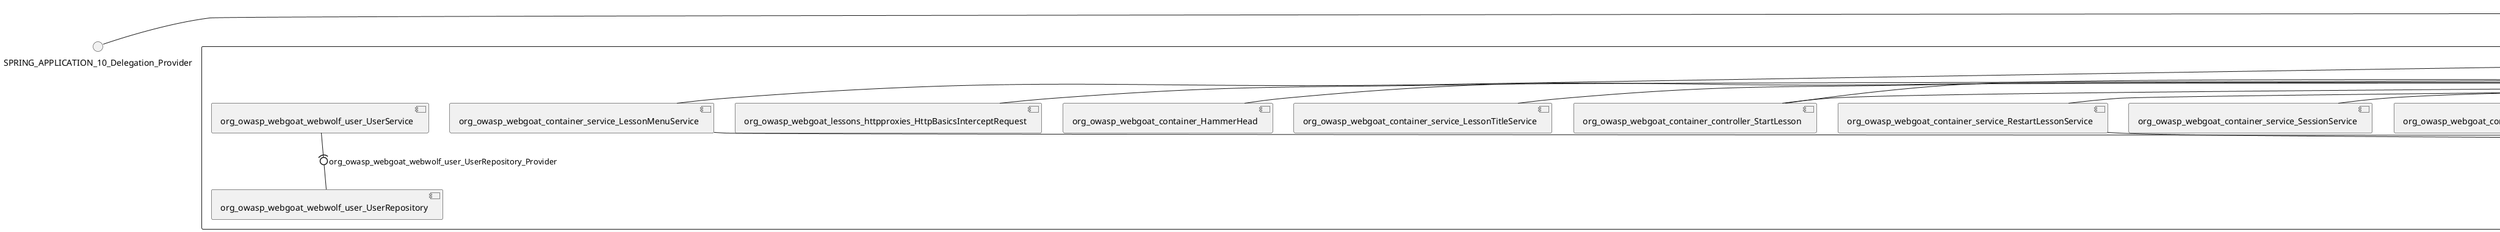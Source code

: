 @startuml
skinparam fixCircleLabelOverlapping true
skinparam componentStyle uml2
() SPRING_APPLICATION_10_Delegation_Provider
() SPRING_APPLICATION_11_Delegation_Provider
() SPRING_APPLICATION_12_Delegation_Provider
() SPRING_APPLICATION_13_Delegation_Provider
() SPRING_APPLICATION_14_Delegation_Provider
() SPRING_APPLICATION_15_Delegation_Provider
() SPRING_APPLICATION_16_Delegation_Provider
() SPRING_APPLICATION_2_Delegation_Provider
() SPRING_APPLICATION_3_Delegation_Provider
() SPRING_APPLICATION_4_Delegation_Provider
() SPRING_APPLICATION_5_Delegation_Provider
() SPRING_APPLICATION_6_Delegation_Provider
() SPRING_APPLICATION_7_Delegation_Provider
() SPRING_APPLICATION_8_Delegation_Provider
() SPRING_APPLICATION_9_Delegation_Provider
() SPRING_APPLICATION_BypassRestrictions_FieldRestrictions_POST_Delegation_Provider
() SPRING_APPLICATION_BypassRestrictions_frontendValidation_POST_Delegation_Provider
() SPRING_APPLICATION_ChromeDevTools_dummy_POST_Delegation_Provider
() SPRING_APPLICATION_ChromeDevTools_network_POST_Delegation_Provider
() SPRING_APPLICATION_CrossSiteScriptingStored_stored_xss_POST_Delegation_Provider
() SPRING_APPLICATION_CrossSiteScriptingStored_stored_xss_follow_up_POST_Delegation_Provider
() SPRING_APPLICATION_CrossSiteScripting_attack1_POST_Delegation_Provider
() SPRING_APPLICATION_CrossSiteScripting_attack3_POST_Delegation_Provider
() SPRING_APPLICATION_CrossSiteScripting_attack4_POST_Delegation_Provider
() SPRING_APPLICATION_CrossSiteScripting_attack5a_GET_Delegation_Provider
() SPRING_APPLICATION_CrossSiteScripting_attack6a_POST_Delegation_Provider
() SPRING_APPLICATION_CrossSiteScripting_dom_follow_up_POST_Delegation_Provider
() SPRING_APPLICATION_CrossSiteScripting_phone_home_xss_POST_Delegation_Provider
() SPRING_APPLICATION_CrossSiteScripting_quiz_GET_POST_Delegation_Provider
() SPRING_APPLICATION_Delegation_Provider
() SPRING_APPLICATION_GET_10_Delegation_Provider
() SPRING_APPLICATION_GET_11_Delegation_Provider
() SPRING_APPLICATION_GET_2_Delegation_Provider
() SPRING_APPLICATION_GET_3_Delegation_Provider
() SPRING_APPLICATION_GET_4_Delegation_Provider
() SPRING_APPLICATION_GET_5_Delegation_Provider
() SPRING_APPLICATION_GET_6_Delegation_Provider
() SPRING_APPLICATION_GET_7_Delegation_Provider
() SPRING_APPLICATION_GET_8_Delegation_Provider
() SPRING_APPLICATION_GET_9_Delegation_Provider
() SPRING_APPLICATION_GET_Delegation_Provider
() SPRING_APPLICATION_HtmlTampering_task_POST_Delegation_Provider
() SPRING_APPLICATION_HttpBasics_attack1_POST_Delegation_Provider
() SPRING_APPLICATION_HttpBasics_attack2_POST_Delegation_Provider
() SPRING_APPLICATION_IDOR_diff_attributes_POST_Delegation_Provider
() SPRING_APPLICATION_IDOR_login_POST_Delegation_Provider
() SPRING_APPLICATION_IDOR_profile_alt_path_POST_Delegation_Provider
() SPRING_APPLICATION_InsecureDeserialization_task_POST_Delegation_Provider
() SPRING_APPLICATION_InsecureLogin_Delegation_Provider
() SPRING_APPLICATION_JWT_decode_POST_Delegation_Provider
() SPRING_APPLICATION_JWT_jku_Delegation_Provider
() SPRING_APPLICATION_JWT_kid_Delegation_Provider
() SPRING_APPLICATION_JWT_quiz_GET_POST_Delegation_Provider
() SPRING_APPLICATION_JWT_refresh_Delegation_Provider
() SPRING_APPLICATION_JWT_secret_POST_Delegation_Provider
() SPRING_APPLICATION_JWT_votings_Delegation_Provider
() SPRING_APPLICATION_LogSpoofing_log_bleeding_POST_Delegation_Provider
() SPRING_APPLICATION_LogSpoofing_log_spoofing_POST_Delegation_Provider
() SPRING_APPLICATION_POST_10_Delegation_Provider
() SPRING_APPLICATION_POST_11_Delegation_Provider
() SPRING_APPLICATION_POST_12_Delegation_Provider
() SPRING_APPLICATION_POST_13_Delegation_Provider
() SPRING_APPLICATION_POST_14_Delegation_Provider
() SPRING_APPLICATION_POST_15_Delegation_Provider
() SPRING_APPLICATION_POST_16_Delegation_Provider
() SPRING_APPLICATION_POST_17_Delegation_Provider
() SPRING_APPLICATION_POST_18_Delegation_Provider
() SPRING_APPLICATION_POST_2_Delegation_Provider
() SPRING_APPLICATION_POST_3_Delegation_Provider
() SPRING_APPLICATION_POST_4_Delegation_Provider
() SPRING_APPLICATION_POST_5_Delegation_Provider
() SPRING_APPLICATION_POST_6_Delegation_Provider
() SPRING_APPLICATION_POST_7_Delegation_Provider
() SPRING_APPLICATION_POST_8_Delegation_Provider
() SPRING_APPLICATION_POST_9_Delegation_Provider
() SPRING_APPLICATION_POST_Delegation_Provider
() SPRING_APPLICATION_PUT_Delegation_Provider
() SPRING_APPLICATION_PasswordReset_ForgotPassword_create_password_reset_link_POST_Delegation_Provider
() SPRING_APPLICATION_PasswordReset_SecurityQuestions_POST_Delegation_Provider
() SPRING_APPLICATION_PasswordReset_reset_Delegation_Provider
() SPRING_APPLICATION_PasswordReset_simple_mail_reset_POST_Delegation_Provider
() SPRING_APPLICATION_PathTraversal_profile_picture_GET_Delegation_Provider
() SPRING_APPLICATION_PathTraversal_profile_picture_fix_GET_Delegation_Provider
() SPRING_APPLICATION_PathTraversal_profile_upload_POST_Delegation_Provider
() SPRING_APPLICATION_PathTraversal_profile_upload_fix_POST_Delegation_Provider
() SPRING_APPLICATION_PathTraversal_profile_upload_remove_user_input_POST_Delegation_Provider
() SPRING_APPLICATION_PathTraversal_random_POST_Delegation_Provider
() SPRING_APPLICATION_PathTraversal_random_picture_GET_Delegation_Provider
() SPRING_APPLICATION_PathTraversal_zip_slip_Delegation_Provider
() SPRING_APPLICATION_SSRF_task1_POST_Delegation_Provider
() SPRING_APPLICATION_SSRF_task2_POST_Delegation_Provider
() SPRING_APPLICATION_SecurePasswords_assignment_POST_Delegation_Provider
() SPRING_APPLICATION_SqlInjectionAdvanced_attack6a_POST_Delegation_Provider
() SPRING_APPLICATION_SqlInjectionAdvanced_attack6b_POST_Delegation_Provider
() SPRING_APPLICATION_SqlInjectionAdvanced_challenge_Login_POST_Delegation_Provider
() SPRING_APPLICATION_SqlInjectionAdvanced_challenge_PUT_Delegation_Provider
() SPRING_APPLICATION_SqlInjectionAdvanced_quiz_GET_POST_Delegation_Provider
() SPRING_APPLICATION_SqlInjectionMitigations_attack10a_POST_Delegation_Provider
() SPRING_APPLICATION_SqlInjectionMitigations_attack10b_POST_Delegation_Provider
() SPRING_APPLICATION_SqlInjectionMitigations_attack12a_POST_Delegation_Provider
() SPRING_APPLICATION_SqlInjectionMitigations_servers_GET_Delegation_Provider
() SPRING_APPLICATION_SqlInjection_assignment5a_POST_Delegation_Provider
() SPRING_APPLICATION_SqlInjection_assignment5b_POST_Delegation_Provider
() SPRING_APPLICATION_SqlInjection_attack10_POST_Delegation_Provider
() SPRING_APPLICATION_SqlInjection_attack2_POST_Delegation_Provider
() SPRING_APPLICATION_SqlInjection_attack3_POST_Delegation_Provider
() SPRING_APPLICATION_SqlInjection_attack4_POST_Delegation_Provider
() SPRING_APPLICATION_SqlInjection_attack5_POST_Delegation_Provider
() SPRING_APPLICATION_SqlInjection_attack8_POST_Delegation_Provider
() SPRING_APPLICATION_SqlInjection_attack9_POST_Delegation_Provider
() SPRING_APPLICATION_SqlOnlyInputValidationOnKeywords_attack_POST_Delegation_Provider
() SPRING_APPLICATION_SqlOnlyInputValidation_attack_POST_Delegation_Provider
() SPRING_APPLICATION_VulnerableComponents_attack1_POST_Delegation_Provider
() SPRING_APPLICATION_WebWolf_GET_Delegation_Provider
() SPRING_APPLICATION_WebWolf_landing_Delegation_Provider
() SPRING_APPLICATION_WebWolf_mail_Delegation_Provider
() SPRING_APPLICATION_challenge_1_POST_Delegation_Provider
() SPRING_APPLICATION_challenge_5_POST_Delegation_Provider
() SPRING_APPLICATION_challenge_7_Delegation_Provider
() SPRING_APPLICATION_challenge_8_Delegation_Provider
() SPRING_APPLICATION_challenge_logo_Delegation_Provider
() SPRING_APPLICATION_cia_quiz_GET_POST_Delegation_Provider
() SPRING_APPLICATION_clientSideFiltering_attack1_POST_Delegation_Provider
() SPRING_APPLICATION_clientSideFiltering_challenge_store_coupons_GET_Delegation_Provider
() SPRING_APPLICATION_clientSideFiltering_getItForFree_POST_Delegation_Provider
() SPRING_APPLICATION_clientSideFiltering_salaries_GET_Delegation_Provider
() SPRING_APPLICATION_crypto_encoding_basic_auth_POST_Delegation_Provider
() SPRING_APPLICATION_crypto_encoding_xor_POST_Delegation_Provider
() SPRING_APPLICATION_crypto_hashing_POST_Delegation_Provider
() SPRING_APPLICATION_crypto_secure_defaults_POST_Delegation_Provider
() SPRING_APPLICATION_crypto_signing_verify_POST_Delegation_Provider
() SPRING_APPLICATION_csrf_feedback_message_POST_Delegation_Provider
() SPRING_APPLICATION_csrf_review_POST_Delegation_Provider
() SPRING_APPLICATION_files_GET_Delegation_Provider
() SPRING_APPLICATION_fileupload_POST_Delegation_Provider
() SPRING_APPLICATION_jwt_Delegation_Provider
() SPRING_APPLICATION_landing_Delegation_Provider
() SPRING_APPLICATION_lesson_template_Delegation_Provider
() SPRING_APPLICATION_login_oauth_mvc_GET_Delegation_Provider
() SPRING_APPLICATION_mail_DELETE_GET_POST_Delegation_Provider
() SPRING_APPLICATION_register_mvc_POST_Delegation_Provider
() SPRING_APPLICATION_registration_GET_Delegation_Provider
() SPRING_APPLICATION_requests_GET_Delegation_Provider
() SPRING_APPLICATION_scoreboard_data_GET_Delegation_Provider
() SPRING_APPLICATION_server_directory_GET_Delegation_Provider
() SPRING_APPLICATION_service_debug_labels_mvc_Delegation_Provider
() SPRING_APPLICATION_service_lessonoverview_mvc_Delegation_Provider
() SPRING_APPLICATION_xxe_comments_GET_Delegation_Provider
rectangle System {
[org_owasp_webgoat_container_HammerHead] [[webgoat-webgoat.repository#_pIzSZnocEe-6tOmsZBnQsA]]
[org_owasp_webgoat_container_WebWolfRedirect] [[webgoat-webgoat.repository#_pIzSZnocEe-6tOmsZBnQsA]]
[org_owasp_webgoat_container_controller_StartLesson] [[webgoat-webgoat.repository#_pIzSZnocEe-6tOmsZBnQsA]]
[org_owasp_webgoat_container_controller_Welcome] [[webgoat-webgoat.repository#_pIzSZnocEe-6tOmsZBnQsA]]
[org_owasp_webgoat_container_i18n_PluginMessages_Provider] [[webgoat-webgoat.repository#_pIzSZnocEe-6tOmsZBnQsA]]
[org_owasp_webgoat_container_report_ReportCardController] [[webgoat-webgoat.repository#_pIzSZnocEe-6tOmsZBnQsA]]
[org_owasp_webgoat_container_service_EnvironmentService] [[webgoat-webgoat.repository#_pIzSZnocEe-6tOmsZBnQsA]]
[org_owasp_webgoat_container_service_HintService] [[webgoat-webgoat.repository#_pIzSZnocEe-6tOmsZBnQsA]]
[org_owasp_webgoat_container_service_LabelDebugService] [[webgoat-webgoat.repository#_pIzSZnocEe-6tOmsZBnQsA]]
[org_owasp_webgoat_container_service_LabelService] [[webgoat-webgoat.repository#_pIzSZnocEe-6tOmsZBnQsA]]
[org_owasp_webgoat_container_service_LessonInfoService] [[webgoat-webgoat.repository#_pIzSZnocEe-6tOmsZBnQsA]]
[org_owasp_webgoat_container_service_LessonMenuService] [[webgoat-webgoat.repository#_pIzSZnocEe-6tOmsZBnQsA]]
[org_owasp_webgoat_container_service_LessonProgressService] [[webgoat-webgoat.repository#_pIzSZnocEe-6tOmsZBnQsA]]
[org_owasp_webgoat_container_service_LessonTitleService] [[webgoat-webgoat.repository#_pIzSZnocEe-6tOmsZBnQsA]]
[org_owasp_webgoat_container_service_RestartLessonService] [[webgoat-webgoat.repository#_pIzSZnocEe-6tOmsZBnQsA]]
[org_owasp_webgoat_container_service_SessionService] [[webgoat-webgoat.repository#_pIzSZnocEe-6tOmsZBnQsA]]
[org_owasp_webgoat_container_session_UserSessionData_Provider] [[webgoat-webgoat.repository#_pIzSZnocEe-6tOmsZBnQsA]]
[org_owasp_webgoat_container_session_WebSession_Provider] [[webgoat-webgoat.repository#_pIzSZnocEe-6tOmsZBnQsA]]
[org_owasp_webgoat_container_users_RegistrationController] [[webgoat-webgoat.repository#_pIzSZnocEe-6tOmsZBnQsA]]
[org_owasp_webgoat_container_users_Scoreboard] [[webgoat-webgoat.repository#_pIzSZnocEe-6tOmsZBnQsA]]
[org_owasp_webgoat_container_users_UserProgressRepository] [[webgoat-webgoat.repository#_pIzSZnocEe-6tOmsZBnQsA]]
[org_owasp_webgoat_container_users_UserRepository] [[webgoat-webgoat.repository#_pIzSZnocEe-6tOmsZBnQsA]]
[org_owasp_webgoat_container_users_UserService] [[webgoat-webgoat.repository#_pIzSZnocEe-6tOmsZBnQsA]]
[org_owasp_webgoat_lessons_authbypass_VerifyAccount] [[webgoat-webgoat.repository#_pIzSZnocEe-6tOmsZBnQsA]]
[org_owasp_webgoat_lessons_bypassrestrictions_BypassRestrictionsFieldRestrictions] [[webgoat-webgoat.repository#_pIzSZnocEe-6tOmsZBnQsA]]
[org_owasp_webgoat_lessons_bypassrestrictions_BypassRestrictionsFrontendValidation] [[webgoat-webgoat.repository#_pIzSZnocEe-6tOmsZBnQsA]]
[org_owasp_webgoat_lessons_challenges_FlagController] [[webgoat-webgoat.repository#_pIzSZnocEe-6tOmsZBnQsA]]
[org_owasp_webgoat_lessons_challenges_challenge1_Assignment1] [[webgoat-webgoat.repository#_pIzSZnocEe-6tOmsZBnQsA]]
[org_owasp_webgoat_lessons_challenges_challenge1_ImageServlet] [[webgoat-webgoat.repository#_pIzSZnocEe-6tOmsZBnQsA]]
[org_owasp_webgoat_lessons_challenges_challenge5_Assignment5] [[webgoat-webgoat.repository#_pIzSZnocEe-6tOmsZBnQsA]]
[org_owasp_webgoat_lessons_challenges_challenge7_Assignment7] [[webgoat-webgoat.repository#_pIzSZnocEe-6tOmsZBnQsA]]
[org_owasp_webgoat_lessons_challenges_challenge8_Assignment8] [[webgoat-webgoat.repository#_pIzSZnocEe-6tOmsZBnQsA]]
[org_owasp_webgoat_lessons_chromedevtools_NetworkDummy] [[webgoat-webgoat.repository#_pIzSZnocEe-6tOmsZBnQsA]]
[org_owasp_webgoat_lessons_chromedevtools_NetworkLesson] [[webgoat-webgoat.repository#_pIzSZnocEe-6tOmsZBnQsA]]
[org_owasp_webgoat_lessons_cia_CIAQuiz] [[webgoat-webgoat.repository#_pIzSZnocEe-6tOmsZBnQsA]]
[org_owasp_webgoat_lessons_clientsidefiltering_ClientSideFilteringAssignment] [[webgoat-webgoat.repository#_pIzSZnocEe-6tOmsZBnQsA]]
[org_owasp_webgoat_lessons_clientsidefiltering_ClientSideFilteringFreeAssignment] [[webgoat-webgoat.repository#_pIzSZnocEe-6tOmsZBnQsA]]
[org_owasp_webgoat_lessons_clientsidefiltering_Salaries] [[webgoat-webgoat.repository#_pIzSZnocEe-6tOmsZBnQsA]]
[org_owasp_webgoat_lessons_clientsidefiltering_ShopEndpoint] [[webgoat-webgoat.repository#_pIzSZnocEe-6tOmsZBnQsA]]
[org_owasp_webgoat_lessons_cryptography_EncodingAssignment] [[webgoat-webgoat.repository#_pIzSZnocEe-6tOmsZBnQsA]]
[org_owasp_webgoat_lessons_cryptography_HashingAssignment] [[webgoat-webgoat.repository#_pIzSZnocEe-6tOmsZBnQsA]]
[org_owasp_webgoat_lessons_cryptography_SecureDefaultsAssignment] [[webgoat-webgoat.repository#_pIzSZnocEe-6tOmsZBnQsA]]
[org_owasp_webgoat_lessons_cryptography_SigningAssignment] [[webgoat-webgoat.repository#_pIzSZnocEe-6tOmsZBnQsA]]
[org_owasp_webgoat_lessons_cryptography_XOREncodingAssignment] [[webgoat-webgoat.repository#_pIzSZnocEe-6tOmsZBnQsA]]
[org_owasp_webgoat_lessons_csrf_CSRFConfirmFlag1] [[webgoat-webgoat.repository#_pIzSZnocEe-6tOmsZBnQsA]]
[org_owasp_webgoat_lessons_csrf_CSRFFeedback] [[webgoat-webgoat.repository#_pIzSZnocEe-6tOmsZBnQsA]]
[org_owasp_webgoat_lessons_csrf_CSRFGetFlag] [[webgoat-webgoat.repository#_pIzSZnocEe-6tOmsZBnQsA]]
[org_owasp_webgoat_lessons_csrf_CSRFLogin] [[webgoat-webgoat.repository#_pIzSZnocEe-6tOmsZBnQsA]]
[org_owasp_webgoat_lessons_csrf_ForgedReviews] [[webgoat-webgoat.repository#_pIzSZnocEe-6tOmsZBnQsA]]
[org_owasp_webgoat_lessons_csrf_ObjectMapper_Provider] [[webgoat-webgoat.repository#_pIzSZnocEe-6tOmsZBnQsA]]
[org_owasp_webgoat_lessons_deserialization_InsecureDeserializationTask] [[webgoat-webgoat.repository#_pIzSZnocEe-6tOmsZBnQsA]]
[org_owasp_webgoat_lessons_hijacksession_HijackSessionAssignment] [[webgoat-webgoat.repository#_pIzSZnocEe-6tOmsZBnQsA]]
[org_owasp_webgoat_lessons_hijacksession_cas_HijackSessionAuthenticationProvider] [[webgoat-webgoat.repository#_pIzSZnocEe-6tOmsZBnQsA]]
[org_owasp_webgoat_lessons_htmltampering_HtmlTamperingTask] [[webgoat-webgoat.repository#_pIzSZnocEe-6tOmsZBnQsA]]
[org_owasp_webgoat_lessons_httpbasics_HttpBasicsLesson] [[webgoat-webgoat.repository#_pIzSZnocEe-6tOmsZBnQsA]]
[org_owasp_webgoat_lessons_httpbasics_HttpBasicsQuiz] [[webgoat-webgoat.repository#_pIzSZnocEe-6tOmsZBnQsA]]
[org_owasp_webgoat_lessons_httpproxies_HttpBasicsInterceptRequest] [[webgoat-webgoat.repository#_pIzSZnocEe-6tOmsZBnQsA]]
[org_owasp_webgoat_lessons_idor_IDORDiffAttributes] [[webgoat-webgoat.repository#_pIzSZnocEe-6tOmsZBnQsA]]
[org_owasp_webgoat_lessons_idor_IDOREditOtherProfile] [[webgoat-webgoat.repository#_pIzSZnocEe-6tOmsZBnQsA]]
[org_owasp_webgoat_lessons_idor_IDORLogin] [[webgoat-webgoat.repository#_pIzSZnocEe-6tOmsZBnQsA]]
[org_owasp_webgoat_lessons_idor_IDORViewOtherProfile] [[webgoat-webgoat.repository#_pIzSZnocEe-6tOmsZBnQsA]]
[org_owasp_webgoat_lessons_idor_IDORViewOwnProfile] [[webgoat-webgoat.repository#_pIzSZnocEe-6tOmsZBnQsA]]
[org_owasp_webgoat_lessons_idor_IDORViewOwnProfileAltUrl] [[webgoat-webgoat.repository#_pIzSZnocEe-6tOmsZBnQsA]]
[org_owasp_webgoat_lessons_insecurelogin_InsecureLoginTask] [[webgoat-webgoat.repository#_pIzSZnocEe-6tOmsZBnQsA]]
[org_owasp_webgoat_lessons_jwt_JWTDecodeEndpoint] [[webgoat-webgoat.repository#_pIzSZnocEe-6tOmsZBnQsA]]
[org_owasp_webgoat_lessons_jwt_JWTQuiz] [[webgoat-webgoat.repository#_pIzSZnocEe-6tOmsZBnQsA]]
[org_owasp_webgoat_lessons_jwt_JWTRefreshEndpoint] [[webgoat-webgoat.repository#_pIzSZnocEe-6tOmsZBnQsA]]
[org_owasp_webgoat_lessons_jwt_JWTSecretKeyEndpoint] [[webgoat-webgoat.repository#_pIzSZnocEe-6tOmsZBnQsA]]
[org_owasp_webgoat_lessons_jwt_JWTVotesEndpoint] [[webgoat-webgoat.repository#_pIzSZnocEe-6tOmsZBnQsA]]
[org_owasp_webgoat_lessons_jwt_claimmisuse_JWTHeaderJKUEndpoint] [[webgoat-webgoat.repository#_pIzSZnocEe-6tOmsZBnQsA]]
[org_owasp_webgoat_lessons_jwt_claimmisuse_JWTHeaderKIDEndpoint] [[webgoat-webgoat.repository#_pIzSZnocEe-6tOmsZBnQsA]]
[org_owasp_webgoat_lessons_lessontemplate_SampleAttack] [[webgoat-webgoat.repository#_pIzSZnocEe-6tOmsZBnQsA]]
[org_owasp_webgoat_lessons_logging_LogBleedingTask] [[webgoat-webgoat.repository#_pIzSZnocEe-6tOmsZBnQsA]]
[org_owasp_webgoat_lessons_logging_LogSpoofingTask] [[webgoat-webgoat.repository#_pIzSZnocEe-6tOmsZBnQsA]]
[org_owasp_webgoat_lessons_missingac_MissingFunctionACHiddenMenus] [[webgoat-webgoat.repository#_pIzSZnocEe-6tOmsZBnQsA]]
[org_owasp_webgoat_lessons_missingac_MissingFunctionACUsers] [[webgoat-webgoat.repository#_pIzSZnocEe-6tOmsZBnQsA]]
[org_owasp_webgoat_lessons_missingac_MissingFunctionACYourHash] [[webgoat-webgoat.repository#_pIzSZnocEe-6tOmsZBnQsA]]
[org_owasp_webgoat_lessons_missingac_MissingFunctionACYourHashAdmin] [[webgoat-webgoat.repository#_pIzSZnocEe-6tOmsZBnQsA]]
[org_owasp_webgoat_lessons_passwordreset_QuestionsAssignment] [[webgoat-webgoat.repository#_pIzSZnocEe-6tOmsZBnQsA]]
[org_owasp_webgoat_lessons_passwordreset_ResetLinkAssignment] [[webgoat-webgoat.repository#_pIzSZnocEe-6tOmsZBnQsA]]
[org_owasp_webgoat_lessons_passwordreset_ResetLinkAssignmentForgotPassword] [[webgoat-webgoat.repository#_pIzSZnocEe-6tOmsZBnQsA]]
[org_owasp_webgoat_lessons_passwordreset_SecurityQuestionAssignment] [[webgoat-webgoat.repository#_pIzSZnocEe-6tOmsZBnQsA]]
[org_owasp_webgoat_lessons_passwordreset_SimpleMailAssignment] [[webgoat-webgoat.repository#_pIzSZnocEe-6tOmsZBnQsA]]
[org_owasp_webgoat_lessons_passwordreset_TriedQuestions] [[webgoat-webgoat.repository#_pIzSZnocEe-6tOmsZBnQsA]]
[org_owasp_webgoat_lessons_pathtraversal_ProfileUpload] [[webgoat-webgoat.repository#_pIzSZnocEe-6tOmsZBnQsA]]
[org_owasp_webgoat_lessons_pathtraversal_ProfileUploadFix] [[webgoat-webgoat.repository#_pIzSZnocEe-6tOmsZBnQsA]]
[org_owasp_webgoat_lessons_pathtraversal_ProfileUploadRemoveUserInput] [[webgoat-webgoat.repository#_pIzSZnocEe-6tOmsZBnQsA]]
[org_owasp_webgoat_lessons_pathtraversal_ProfileUploadRetrieval] [[webgoat-webgoat.repository#_pIzSZnocEe-6tOmsZBnQsA]]
[org_owasp_webgoat_lessons_pathtraversal_ProfileZipSlip] [[webgoat-webgoat.repository#_pIzSZnocEe-6tOmsZBnQsA]]
[org_owasp_webgoat_lessons_securepasswords_SecurePasswordsAssignment] [[webgoat-webgoat.repository#_pIzSZnocEe-6tOmsZBnQsA]]
[org_owasp_webgoat_lessons_spoofcookie_SpoofCookieAssignment] [[webgoat-webgoat.repository#_pIzSZnocEe-6tOmsZBnQsA]]
[org_owasp_webgoat_lessons_sqlinjection_advanced_SqlInjectionChallenge] [[webgoat-webgoat.repository#_pIzSZnocEe-6tOmsZBnQsA]]
[org_owasp_webgoat_lessons_sqlinjection_advanced_SqlInjectionChallengeLogin] [[webgoat-webgoat.repository#_pIzSZnocEe-6tOmsZBnQsA]]
[org_owasp_webgoat_lessons_sqlinjection_advanced_SqlInjectionLesson6a] [[webgoat-webgoat.repository#_pIzSZnocEe-6tOmsZBnQsA]]
[org_owasp_webgoat_lessons_sqlinjection_advanced_SqlInjectionLesson6b] [[webgoat-webgoat.repository#_pIzSZnocEe-6tOmsZBnQsA]]
[org_owasp_webgoat_lessons_sqlinjection_advanced_SqlInjectionQuiz] [[webgoat-webgoat.repository#_pIzSZnocEe-6tOmsZBnQsA]]
[org_owasp_webgoat_lessons_sqlinjection_introduction_SqlInjectionLesson10] [[webgoat-webgoat.repository#_pIzSZnocEe-6tOmsZBnQsA]]
[org_owasp_webgoat_lessons_sqlinjection_introduction_SqlInjectionLesson2] [[webgoat-webgoat.repository#_pIzSZnocEe-6tOmsZBnQsA]]
[org_owasp_webgoat_lessons_sqlinjection_introduction_SqlInjectionLesson3] [[webgoat-webgoat.repository#_pIzSZnocEe-6tOmsZBnQsA]]
[org_owasp_webgoat_lessons_sqlinjection_introduction_SqlInjectionLesson4] [[webgoat-webgoat.repository#_pIzSZnocEe-6tOmsZBnQsA]]
[org_owasp_webgoat_lessons_sqlinjection_introduction_SqlInjectionLesson5] [[webgoat-webgoat.repository#_pIzSZnocEe-6tOmsZBnQsA]]
[org_owasp_webgoat_lessons_sqlinjection_introduction_SqlInjectionLesson5a] [[webgoat-webgoat.repository#_pIzSZnocEe-6tOmsZBnQsA]]
[org_owasp_webgoat_lessons_sqlinjection_introduction_SqlInjectionLesson5b] [[webgoat-webgoat.repository#_pIzSZnocEe-6tOmsZBnQsA]]
[org_owasp_webgoat_lessons_sqlinjection_introduction_SqlInjectionLesson8] [[webgoat-webgoat.repository#_pIzSZnocEe-6tOmsZBnQsA]]
[org_owasp_webgoat_lessons_sqlinjection_introduction_SqlInjectionLesson9] [[webgoat-webgoat.repository#_pIzSZnocEe-6tOmsZBnQsA]]
[org_owasp_webgoat_lessons_sqlinjection_mitigation_Servers] [[webgoat-webgoat.repository#_pIzSZnocEe-6tOmsZBnQsA]]
[org_owasp_webgoat_lessons_sqlinjection_mitigation_SqlInjectionLesson10a] [[webgoat-webgoat.repository#_pIzSZnocEe-6tOmsZBnQsA]]
[org_owasp_webgoat_lessons_sqlinjection_mitigation_SqlInjectionLesson10b] [[webgoat-webgoat.repository#_pIzSZnocEe-6tOmsZBnQsA]]
[org_owasp_webgoat_lessons_sqlinjection_mitigation_SqlInjectionLesson13] [[webgoat-webgoat.repository#_pIzSZnocEe-6tOmsZBnQsA]]
[org_owasp_webgoat_lessons_sqlinjection_mitigation_SqlOnlyInputValidation] [[webgoat-webgoat.repository#_pIzSZnocEe-6tOmsZBnQsA]]
[org_owasp_webgoat_lessons_sqlinjection_mitigation_SqlOnlyInputValidationOnKeywords] [[webgoat-webgoat.repository#_pIzSZnocEe-6tOmsZBnQsA]]
[org_owasp_webgoat_lessons_ssrf_SSRFTask1] [[webgoat-webgoat.repository#_pIzSZnocEe-6tOmsZBnQsA]]
[org_owasp_webgoat_lessons_ssrf_SSRFTask2] [[webgoat-webgoat.repository#_pIzSZnocEe-6tOmsZBnQsA]]
[org_owasp_webgoat_lessons_vulnerablecomponents_VulnerableComponentsLesson] [[webgoat-webgoat.repository#_pIzSZnocEe-6tOmsZBnQsA]]
[org_owasp_webgoat_lessons_webwolfintroduction_LandingAssignment] [[webgoat-webgoat.repository#_pIzSZnocEe-6tOmsZBnQsA]]
[org_owasp_webgoat_lessons_webwolfintroduction_MailAssignment] [[webgoat-webgoat.repository#_pIzSZnocEe-6tOmsZBnQsA]]
[org_owasp_webgoat_lessons_xss_CrossSiteScriptingLesson1] [[webgoat-webgoat.repository#_pIzSZnocEe-6tOmsZBnQsA]]
[org_owasp_webgoat_lessons_xss_CrossSiteScriptingLesson3] [[webgoat-webgoat.repository#_pIzSZnocEe-6tOmsZBnQsA]]
[org_owasp_webgoat_lessons_xss_CrossSiteScriptingLesson4] [[webgoat-webgoat.repository#_pIzSZnocEe-6tOmsZBnQsA]]
[org_owasp_webgoat_lessons_xss_CrossSiteScriptingLesson5a] [[webgoat-webgoat.repository#_pIzSZnocEe-6tOmsZBnQsA]]
[org_owasp_webgoat_lessons_xss_CrossSiteScriptingLesson6a] [[webgoat-webgoat.repository#_pIzSZnocEe-6tOmsZBnQsA]]
[org_owasp_webgoat_lessons_xss_CrossSiteScriptingQuiz] [[webgoat-webgoat.repository#_pIzSZnocEe-6tOmsZBnQsA]]
[org_owasp_webgoat_lessons_xss_DOMCrossSiteScripting] [[webgoat-webgoat.repository#_pIzSZnocEe-6tOmsZBnQsA]]
[org_owasp_webgoat_lessons_xss_DOMCrossSiteScriptingVerifier] [[webgoat-webgoat.repository#_pIzSZnocEe-6tOmsZBnQsA]]
[org_owasp_webgoat_lessons_xss_stored_StoredCrossSiteScriptingVerifier] [[webgoat-webgoat.repository#_pIzSZnocEe-6tOmsZBnQsA]]
[org_owasp_webgoat_lessons_xss_stored_StoredXssComments] [[webgoat-webgoat.repository#_pIzSZnocEe-6tOmsZBnQsA]]
[org_owasp_webgoat_lessons_xxe_BlindSendFileAssignment] [[webgoat-webgoat.repository#_pIzSZnocEe-6tOmsZBnQsA]]
[org_owasp_webgoat_lessons_xxe_CommentsCache] [[webgoat-webgoat.repository#_pIzSZnocEe-6tOmsZBnQsA]]
[org_owasp_webgoat_lessons_xxe_CommentsEndpoint] [[webgoat-webgoat.repository#_pIzSZnocEe-6tOmsZBnQsA]]
[org_owasp_webgoat_lessons_xxe_ContentTypeAssignment] [[webgoat-webgoat.repository#_pIzSZnocEe-6tOmsZBnQsA]]
[org_owasp_webgoat_lessons_xxe_SimpleXXE] [[webgoat-webgoat.repository#_pIzSZnocEe-6tOmsZBnQsA]]
[org_owasp_webgoat_webwolf_FileServer] [[webgoat-webgoat.repository#_pIzSZnocEe-6tOmsZBnQsA]]
[org_owasp_webgoat_webwolf_jwt_JWTController] [[webgoat-webgoat.repository#_pIzSZnocEe-6tOmsZBnQsA]]
[org_owasp_webgoat_webwolf_mailbox_MailboxController] [[webgoat-webgoat.repository#_pIzSZnocEe-6tOmsZBnQsA]]
[org_owasp_webgoat_webwolf_mailbox_MailboxRepository] [[webgoat-webgoat.repository#_pIzSZnocEe-6tOmsZBnQsA]]
[org_owasp_webgoat_webwolf_requests_LandingPage] [[webgoat-webgoat.repository#_pIzSZnocEe-6tOmsZBnQsA]]
[org_owasp_webgoat_webwolf_requests_Requests] [[webgoat-webgoat.repository#_pIzSZnocEe-6tOmsZBnQsA]]
[org_owasp_webgoat_webwolf_user_UserRepository] [[webgoat-webgoat.repository#_pIzSZnocEe-6tOmsZBnQsA]]
[org_owasp_webgoat_webwolf_user_UserService] [[webgoat-webgoat.repository#_pIzSZnocEe-6tOmsZBnQsA]]
port SPRING_APPLICATION_10_Provider
SPRING_APPLICATION_10_Delegation_Provider - SPRING_APPLICATION_10_Provider
SPRING_APPLICATION_10_Provider - [org_owasp_webgoat_container_service_LabelDebugService]
port SPRING_APPLICATION_11_Provider
SPRING_APPLICATION_11_Delegation_Provider - SPRING_APPLICATION_11_Provider
SPRING_APPLICATION_11_Provider - [org_owasp_webgoat_webwolf_FileServer]
port SPRING_APPLICATION_12_Provider
SPRING_APPLICATION_12_Delegation_Provider - SPRING_APPLICATION_12_Provider
SPRING_APPLICATION_12_Provider - [org_owasp_webgoat_lessons_cryptography_SigningAssignment]
port SPRING_APPLICATION_13_Provider
SPRING_APPLICATION_13_Delegation_Provider - SPRING_APPLICATION_13_Provider
SPRING_APPLICATION_13_Provider - [org_owasp_webgoat_container_service_LessonMenuService]
port SPRING_APPLICATION_14_Provider
SPRING_APPLICATION_14_Delegation_Provider - SPRING_APPLICATION_14_Provider
SPRING_APPLICATION_14_Provider - [org_owasp_webgoat_lessons_cryptography_HashingAssignment]
port SPRING_APPLICATION_15_Provider
SPRING_APPLICATION_15_Delegation_Provider - SPRING_APPLICATION_15_Provider
SPRING_APPLICATION_15_Provider - [org_owasp_webgoat_container_controller_StartLesson]
port SPRING_APPLICATION_16_Provider
SPRING_APPLICATION_16_Delegation_Provider - SPRING_APPLICATION_16_Provider
SPRING_APPLICATION_16_Provider - [org_owasp_webgoat_lessons_xxe_SimpleXXE]
port SPRING_APPLICATION_2_Provider
SPRING_APPLICATION_2_Delegation_Provider - SPRING_APPLICATION_2_Provider
SPRING_APPLICATION_2_Provider - [org_owasp_webgoat_lessons_httpproxies_HttpBasicsInterceptRequest]
port SPRING_APPLICATION_3_Provider
SPRING_APPLICATION_3_Delegation_Provider - SPRING_APPLICATION_3_Provider
SPRING_APPLICATION_3_Provider - [org_owasp_webgoat_container_HammerHead]
port SPRING_APPLICATION_4_Provider
SPRING_APPLICATION_4_Delegation_Provider - SPRING_APPLICATION_4_Provider
SPRING_APPLICATION_4_Provider - [org_owasp_webgoat_container_service_LessonTitleService]
port SPRING_APPLICATION_5_Provider
SPRING_APPLICATION_5_Delegation_Provider - SPRING_APPLICATION_5_Provider
SPRING_APPLICATION_5_Provider - [org_owasp_webgoat_lessons_jwt_JWTSecretKeyEndpoint]
port SPRING_APPLICATION_6_Provider
SPRING_APPLICATION_6_Delegation_Provider - SPRING_APPLICATION_6_Provider
SPRING_APPLICATION_6_Provider - [org_owasp_webgoat_container_service_RestartLessonService]
port SPRING_APPLICATION_7_Provider
SPRING_APPLICATION_7_Delegation_Provider - SPRING_APPLICATION_7_Provider
SPRING_APPLICATION_7_Provider - [org_owasp_webgoat_container_service_SessionService]
port SPRING_APPLICATION_8_Provider
SPRING_APPLICATION_8_Delegation_Provider - SPRING_APPLICATION_8_Provider
SPRING_APPLICATION_8_Provider - [org_owasp_webgoat_container_controller_StartLesson]
port SPRING_APPLICATION_9_Provider
SPRING_APPLICATION_9_Delegation_Provider - SPRING_APPLICATION_9_Provider
SPRING_APPLICATION_9_Provider - [org_owasp_webgoat_container_service_LessonInfoService]
port SPRING_APPLICATION_BypassRestrictions_FieldRestrictions_POST_Provider
SPRING_APPLICATION_BypassRestrictions_FieldRestrictions_POST_Delegation_Provider - SPRING_APPLICATION_BypassRestrictions_FieldRestrictions_POST_Provider
SPRING_APPLICATION_BypassRestrictions_FieldRestrictions_POST_Provider - [org_owasp_webgoat_lessons_bypassrestrictions_BypassRestrictionsFieldRestrictions]
port SPRING_APPLICATION_BypassRestrictions_frontendValidation_POST_Provider
SPRING_APPLICATION_BypassRestrictions_frontendValidation_POST_Delegation_Provider - SPRING_APPLICATION_BypassRestrictions_frontendValidation_POST_Provider
SPRING_APPLICATION_BypassRestrictions_frontendValidation_POST_Provider - [org_owasp_webgoat_lessons_bypassrestrictions_BypassRestrictionsFrontendValidation]
port SPRING_APPLICATION_ChromeDevTools_dummy_POST_Provider
SPRING_APPLICATION_ChromeDevTools_dummy_POST_Delegation_Provider - SPRING_APPLICATION_ChromeDevTools_dummy_POST_Provider
SPRING_APPLICATION_ChromeDevTools_dummy_POST_Provider - [org_owasp_webgoat_lessons_chromedevtools_NetworkDummy]
port SPRING_APPLICATION_ChromeDevTools_network_POST_Provider
SPRING_APPLICATION_ChromeDevTools_network_POST_Delegation_Provider - SPRING_APPLICATION_ChromeDevTools_network_POST_Provider
SPRING_APPLICATION_ChromeDevTools_network_POST_Provider - [org_owasp_webgoat_lessons_chromedevtools_NetworkLesson]
port SPRING_APPLICATION_CrossSiteScriptingStored_stored_xss_POST_Provider
SPRING_APPLICATION_CrossSiteScriptingStored_stored_xss_POST_Delegation_Provider - SPRING_APPLICATION_CrossSiteScriptingStored_stored_xss_POST_Provider
SPRING_APPLICATION_CrossSiteScriptingStored_stored_xss_POST_Provider - [org_owasp_webgoat_lessons_xss_stored_StoredXssComments]
port SPRING_APPLICATION_CrossSiteScriptingStored_stored_xss_follow_up_POST_Provider
SPRING_APPLICATION_CrossSiteScriptingStored_stored_xss_follow_up_POST_Delegation_Provider - SPRING_APPLICATION_CrossSiteScriptingStored_stored_xss_follow_up_POST_Provider
SPRING_APPLICATION_CrossSiteScriptingStored_stored_xss_follow_up_POST_Provider - [org_owasp_webgoat_lessons_xss_stored_StoredCrossSiteScriptingVerifier]
port SPRING_APPLICATION_CrossSiteScripting_attack1_POST_Provider
SPRING_APPLICATION_CrossSiteScripting_attack1_POST_Delegation_Provider - SPRING_APPLICATION_CrossSiteScripting_attack1_POST_Provider
SPRING_APPLICATION_CrossSiteScripting_attack1_POST_Provider - [org_owasp_webgoat_lessons_xss_CrossSiteScriptingLesson1]
port SPRING_APPLICATION_CrossSiteScripting_attack3_POST_Provider
SPRING_APPLICATION_CrossSiteScripting_attack3_POST_Delegation_Provider - SPRING_APPLICATION_CrossSiteScripting_attack3_POST_Provider
SPRING_APPLICATION_CrossSiteScripting_attack3_POST_Provider - [org_owasp_webgoat_lessons_xss_CrossSiteScriptingLesson3]
port SPRING_APPLICATION_CrossSiteScripting_attack4_POST_Provider
SPRING_APPLICATION_CrossSiteScripting_attack4_POST_Delegation_Provider - SPRING_APPLICATION_CrossSiteScripting_attack4_POST_Provider
SPRING_APPLICATION_CrossSiteScripting_attack4_POST_Provider - [org_owasp_webgoat_lessons_xss_CrossSiteScriptingLesson4]
port SPRING_APPLICATION_CrossSiteScripting_attack5a_GET_Provider
SPRING_APPLICATION_CrossSiteScripting_attack5a_GET_Delegation_Provider - SPRING_APPLICATION_CrossSiteScripting_attack5a_GET_Provider
SPRING_APPLICATION_CrossSiteScripting_attack5a_GET_Provider - [org_owasp_webgoat_lessons_xss_CrossSiteScriptingLesson5a]
port SPRING_APPLICATION_CrossSiteScripting_attack6a_POST_Provider
SPRING_APPLICATION_CrossSiteScripting_attack6a_POST_Delegation_Provider - SPRING_APPLICATION_CrossSiteScripting_attack6a_POST_Provider
SPRING_APPLICATION_CrossSiteScripting_attack6a_POST_Provider - [org_owasp_webgoat_lessons_xss_CrossSiteScriptingLesson6a]
port SPRING_APPLICATION_CrossSiteScripting_dom_follow_up_POST_Provider
SPRING_APPLICATION_CrossSiteScripting_dom_follow_up_POST_Delegation_Provider - SPRING_APPLICATION_CrossSiteScripting_dom_follow_up_POST_Provider
SPRING_APPLICATION_CrossSiteScripting_dom_follow_up_POST_Provider - [org_owasp_webgoat_lessons_xss_DOMCrossSiteScriptingVerifier]
port SPRING_APPLICATION_CrossSiteScripting_phone_home_xss_POST_Provider
SPRING_APPLICATION_CrossSiteScripting_phone_home_xss_POST_Delegation_Provider - SPRING_APPLICATION_CrossSiteScripting_phone_home_xss_POST_Provider
SPRING_APPLICATION_CrossSiteScripting_phone_home_xss_POST_Provider - [org_owasp_webgoat_lessons_xss_DOMCrossSiteScripting]
port SPRING_APPLICATION_CrossSiteScripting_quiz_GET_POST_Provider
SPRING_APPLICATION_CrossSiteScripting_quiz_GET_POST_Delegation_Provider - SPRING_APPLICATION_CrossSiteScripting_quiz_GET_POST_Provider
SPRING_APPLICATION_CrossSiteScripting_quiz_GET_POST_Provider - [org_owasp_webgoat_lessons_xss_CrossSiteScriptingQuiz]
port SPRING_APPLICATION_Provider
SPRING_APPLICATION_Delegation_Provider - SPRING_APPLICATION_Provider
SPRING_APPLICATION_Provider - [org_owasp_webgoat_lessons_cryptography_HashingAssignment]
port SPRING_APPLICATION_GET_10_Provider
SPRING_APPLICATION_GET_10_Delegation_Provider - SPRING_APPLICATION_GET_10_Provider
SPRING_APPLICATION_GET_10_Provider - [org_owasp_webgoat_container_service_HintService]
port SPRING_APPLICATION_GET_11_Provider
SPRING_APPLICATION_GET_11_Delegation_Provider - SPRING_APPLICATION_GET_11_Provider
SPRING_APPLICATION_GET_11_Provider - [org_owasp_webgoat_container_controller_Welcome]
port SPRING_APPLICATION_GET_2_Provider
SPRING_APPLICATION_GET_2_Delegation_Provider - SPRING_APPLICATION_GET_2_Provider
SPRING_APPLICATION_GET_2_Provider - [org_owasp_webgoat_lessons_missingac_MissingFunctionACUsers]
port SPRING_APPLICATION_GET_3_Provider
SPRING_APPLICATION_GET_3_Delegation_Provider - SPRING_APPLICATION_GET_3_Provider
SPRING_APPLICATION_GET_3_Provider - [org_owasp_webgoat_lessons_csrf_ForgedReviews]
port SPRING_APPLICATION_GET_4_Provider
SPRING_APPLICATION_GET_4_Delegation_Provider - SPRING_APPLICATION_GET_4_Provider
SPRING_APPLICATION_GET_4_Provider - [org_owasp_webgoat_lessons_cryptography_EncodingAssignment]
port SPRING_APPLICATION_GET_5_Provider
SPRING_APPLICATION_GET_5_Delegation_Provider - SPRING_APPLICATION_GET_5_Provider
SPRING_APPLICATION_GET_5_Provider - [org_owasp_webgoat_lessons_spoofcookie_SpoofCookieAssignment]
port SPRING_APPLICATION_GET_6_Provider
SPRING_APPLICATION_GET_6_Delegation_Provider - SPRING_APPLICATION_GET_6_Provider
SPRING_APPLICATION_GET_6_Provider - [org_owasp_webgoat_lessons_xss_stored_StoredXssComments]
port SPRING_APPLICATION_GET_7_Provider
SPRING_APPLICATION_GET_7_Delegation_Provider - SPRING_APPLICATION_GET_7_Provider
SPRING_APPLICATION_GET_7_Provider - [org_owasp_webgoat_container_service_LabelService]
port SPRING_APPLICATION_GET_8_Provider
SPRING_APPLICATION_GET_8_Delegation_Provider - SPRING_APPLICATION_GET_8_Provider
SPRING_APPLICATION_GET_8_Provider - [org_owasp_webgoat_lessons_idor_IDORViewOwnProfile]
port SPRING_APPLICATION_GET_9_Provider
SPRING_APPLICATION_GET_9_Delegation_Provider - SPRING_APPLICATION_GET_9_Provider
SPRING_APPLICATION_GET_9_Provider - [org_owasp_webgoat_lessons_idor_IDORViewOtherProfile]
port SPRING_APPLICATION_GET_Provider
SPRING_APPLICATION_GET_Delegation_Provider - SPRING_APPLICATION_GET_Provider
SPRING_APPLICATION_GET_Provider - [org_owasp_webgoat_container_report_ReportCardController]
port SPRING_APPLICATION_HtmlTampering_task_POST_Provider
SPRING_APPLICATION_HtmlTampering_task_POST_Delegation_Provider - SPRING_APPLICATION_HtmlTampering_task_POST_Provider
SPRING_APPLICATION_HtmlTampering_task_POST_Provider - [org_owasp_webgoat_lessons_htmltampering_HtmlTamperingTask]
port SPRING_APPLICATION_HttpBasics_attack1_POST_Provider
SPRING_APPLICATION_HttpBasics_attack1_POST_Delegation_Provider - SPRING_APPLICATION_HttpBasics_attack1_POST_Provider
SPRING_APPLICATION_HttpBasics_attack1_POST_Provider - [org_owasp_webgoat_lessons_httpbasics_HttpBasicsLesson]
port SPRING_APPLICATION_HttpBasics_attack2_POST_Provider
SPRING_APPLICATION_HttpBasics_attack2_POST_Delegation_Provider - SPRING_APPLICATION_HttpBasics_attack2_POST_Provider
SPRING_APPLICATION_HttpBasics_attack2_POST_Provider - [org_owasp_webgoat_lessons_httpbasics_HttpBasicsQuiz]
port SPRING_APPLICATION_IDOR_diff_attributes_POST_Provider
SPRING_APPLICATION_IDOR_diff_attributes_POST_Delegation_Provider - SPRING_APPLICATION_IDOR_diff_attributes_POST_Provider
SPRING_APPLICATION_IDOR_diff_attributes_POST_Provider - [org_owasp_webgoat_lessons_idor_IDORDiffAttributes]
port SPRING_APPLICATION_IDOR_login_POST_Provider
SPRING_APPLICATION_IDOR_login_POST_Delegation_Provider - SPRING_APPLICATION_IDOR_login_POST_Provider
SPRING_APPLICATION_IDOR_login_POST_Provider - [org_owasp_webgoat_lessons_idor_IDORLogin]
port SPRING_APPLICATION_IDOR_profile_alt_path_POST_Provider
SPRING_APPLICATION_IDOR_profile_alt_path_POST_Delegation_Provider - SPRING_APPLICATION_IDOR_profile_alt_path_POST_Provider
SPRING_APPLICATION_IDOR_profile_alt_path_POST_Provider - [org_owasp_webgoat_lessons_idor_IDORViewOwnProfileAltUrl]
port SPRING_APPLICATION_InsecureDeserialization_task_POST_Provider
SPRING_APPLICATION_InsecureDeserialization_task_POST_Delegation_Provider - SPRING_APPLICATION_InsecureDeserialization_task_POST_Provider
SPRING_APPLICATION_InsecureDeserialization_task_POST_Provider - [org_owasp_webgoat_lessons_deserialization_InsecureDeserializationTask]
port SPRING_APPLICATION_InsecureLogin_Provider
SPRING_APPLICATION_InsecureLogin_Delegation_Provider - SPRING_APPLICATION_InsecureLogin_Provider
SPRING_APPLICATION_InsecureLogin_Provider - [org_owasp_webgoat_lessons_insecurelogin_InsecureLoginTask]
port SPRING_APPLICATION_JWT_decode_POST_Provider
SPRING_APPLICATION_JWT_decode_POST_Delegation_Provider - SPRING_APPLICATION_JWT_decode_POST_Provider
SPRING_APPLICATION_JWT_decode_POST_Provider - [org_owasp_webgoat_lessons_jwt_JWTDecodeEndpoint]
port SPRING_APPLICATION_JWT_jku_Provider
SPRING_APPLICATION_JWT_jku_Delegation_Provider - SPRING_APPLICATION_JWT_jku_Provider
SPRING_APPLICATION_JWT_jku_Provider - [org_owasp_webgoat_lessons_jwt_claimmisuse_JWTHeaderJKUEndpoint]
port SPRING_APPLICATION_JWT_kid_Provider
SPRING_APPLICATION_JWT_kid_Delegation_Provider - SPRING_APPLICATION_JWT_kid_Provider
SPRING_APPLICATION_JWT_kid_Provider - [org_owasp_webgoat_lessons_jwt_claimmisuse_JWTHeaderKIDEndpoint]
port SPRING_APPLICATION_JWT_quiz_GET_POST_Provider
SPRING_APPLICATION_JWT_quiz_GET_POST_Delegation_Provider - SPRING_APPLICATION_JWT_quiz_GET_POST_Provider
SPRING_APPLICATION_JWT_quiz_GET_POST_Provider - [org_owasp_webgoat_lessons_jwt_JWTQuiz]
port SPRING_APPLICATION_JWT_refresh_Provider
SPRING_APPLICATION_JWT_refresh_Delegation_Provider - SPRING_APPLICATION_JWT_refresh_Provider
SPRING_APPLICATION_JWT_refresh_Provider - [org_owasp_webgoat_lessons_jwt_JWTRefreshEndpoint]
port SPRING_APPLICATION_JWT_secret_POST_Provider
SPRING_APPLICATION_JWT_secret_POST_Delegation_Provider - SPRING_APPLICATION_JWT_secret_POST_Provider
SPRING_APPLICATION_JWT_secret_POST_Provider - [org_owasp_webgoat_lessons_jwt_JWTSecretKeyEndpoint]
port SPRING_APPLICATION_JWT_votings_Provider
SPRING_APPLICATION_JWT_votings_Delegation_Provider - SPRING_APPLICATION_JWT_votings_Provider
SPRING_APPLICATION_JWT_votings_Provider - [org_owasp_webgoat_lessons_jwt_JWTVotesEndpoint]
port SPRING_APPLICATION_LogSpoofing_log_bleeding_POST_Provider
SPRING_APPLICATION_LogSpoofing_log_bleeding_POST_Delegation_Provider - SPRING_APPLICATION_LogSpoofing_log_bleeding_POST_Provider
SPRING_APPLICATION_LogSpoofing_log_bleeding_POST_Provider - [org_owasp_webgoat_lessons_logging_LogBleedingTask]
port SPRING_APPLICATION_LogSpoofing_log_spoofing_POST_Provider
SPRING_APPLICATION_LogSpoofing_log_spoofing_POST_Delegation_Provider - SPRING_APPLICATION_LogSpoofing_log_spoofing_POST_Provider
SPRING_APPLICATION_LogSpoofing_log_spoofing_POST_Provider - [org_owasp_webgoat_lessons_logging_LogSpoofingTask]
port SPRING_APPLICATION_POST_10_Provider
SPRING_APPLICATION_POST_10_Delegation_Provider - SPRING_APPLICATION_POST_10_Provider
SPRING_APPLICATION_POST_10_Provider - [org_owasp_webgoat_lessons_authbypass_VerifyAccount]
port SPRING_APPLICATION_POST_11_Provider
SPRING_APPLICATION_POST_11_Delegation_Provider - SPRING_APPLICATION_POST_11_Provider
SPRING_APPLICATION_POST_11_Provider - [org_owasp_webgoat_lessons_csrf_CSRFFeedback]
port SPRING_APPLICATION_POST_12_Provider
SPRING_APPLICATION_POST_12_Delegation_Provider - SPRING_APPLICATION_POST_12_Provider
SPRING_APPLICATION_POST_12_Provider - [org_owasp_webgoat_lessons_chromedevtools_NetworkLesson]
port SPRING_APPLICATION_POST_13_Provider
SPRING_APPLICATION_POST_13_Delegation_Provider - SPRING_APPLICATION_POST_13_Provider
SPRING_APPLICATION_POST_13_Provider - [org_owasp_webgoat_lessons_missingac_MissingFunctionACHiddenMenus]
port SPRING_APPLICATION_POST_14_Provider
SPRING_APPLICATION_POST_14_Delegation_Provider - SPRING_APPLICATION_POST_14_Provider
SPRING_APPLICATION_POST_14_Provider - [org_owasp_webgoat_lessons_hijacksession_HijackSessionAssignment]
port SPRING_APPLICATION_POST_15_Provider
SPRING_APPLICATION_POST_15_Delegation_Provider - SPRING_APPLICATION_POST_15_Provider
SPRING_APPLICATION_POST_15_Provider - [org_owasp_webgoat_lessons_passwordreset_SimpleMailAssignment]
port SPRING_APPLICATION_POST_16_Provider
SPRING_APPLICATION_POST_16_Delegation_Provider - SPRING_APPLICATION_POST_16_Provider
SPRING_APPLICATION_POST_16_Provider - [org_owasp_webgoat_lessons_csrf_CSRFConfirmFlag1]
port SPRING_APPLICATION_POST_17_Provider
SPRING_APPLICATION_POST_17_Delegation_Provider - SPRING_APPLICATION_POST_17_Provider
SPRING_APPLICATION_POST_17_Provider - [org_owasp_webgoat_lessons_challenges_FlagController]
port SPRING_APPLICATION_POST_18_Provider
SPRING_APPLICATION_POST_18_Delegation_Provider - SPRING_APPLICATION_POST_18_Provider
SPRING_APPLICATION_POST_18_Provider - [org_owasp_webgoat_lessons_missingac_MissingFunctionACUsers]
port SPRING_APPLICATION_POST_2_Provider
SPRING_APPLICATION_POST_2_Delegation_Provider - SPRING_APPLICATION_POST_2_Provider
SPRING_APPLICATION_POST_2_Provider - [org_owasp_webgoat_lessons_missingac_MissingFunctionACYourHashAdmin]
port SPRING_APPLICATION_POST_3_Provider
SPRING_APPLICATION_POST_3_Delegation_Provider - SPRING_APPLICATION_POST_3_Provider
SPRING_APPLICATION_POST_3_Provider - [org_owasp_webgoat_lessons_xxe_ContentTypeAssignment]
port SPRING_APPLICATION_POST_4_Provider
SPRING_APPLICATION_POST_4_Delegation_Provider - SPRING_APPLICATION_POST_4_Provider
SPRING_APPLICATION_POST_4_Provider - [org_owasp_webgoat_lessons_xxe_SimpleXXE]
port SPRING_APPLICATION_POST_5_Provider
SPRING_APPLICATION_POST_5_Delegation_Provider - SPRING_APPLICATION_POST_5_Provider
SPRING_APPLICATION_POST_5_Provider - [org_owasp_webgoat_lessons_csrf_CSRFGetFlag]
port SPRING_APPLICATION_POST_6_Provider
SPRING_APPLICATION_POST_6_Delegation_Provider - SPRING_APPLICATION_POST_6_Provider
SPRING_APPLICATION_POST_6_Provider - [org_owasp_webgoat_lessons_spoofcookie_SpoofCookieAssignment]
port SPRING_APPLICATION_POST_7_Provider
SPRING_APPLICATION_POST_7_Delegation_Provider - SPRING_APPLICATION_POST_7_Provider
SPRING_APPLICATION_POST_7_Provider - [org_owasp_webgoat_lessons_xxe_BlindSendFileAssignment]
port SPRING_APPLICATION_POST_8_Provider
SPRING_APPLICATION_POST_8_Delegation_Provider - SPRING_APPLICATION_POST_8_Provider
SPRING_APPLICATION_POST_8_Provider - [org_owasp_webgoat_lessons_missingac_MissingFunctionACYourHash]
port SPRING_APPLICATION_POST_9_Provider
SPRING_APPLICATION_POST_9_Delegation_Provider - SPRING_APPLICATION_POST_9_Provider
SPRING_APPLICATION_POST_9_Provider - [org_owasp_webgoat_lessons_csrf_CSRFLogin]
port SPRING_APPLICATION_POST_Provider
SPRING_APPLICATION_POST_Delegation_Provider - SPRING_APPLICATION_POST_Provider
SPRING_APPLICATION_POST_Provider - [org_owasp_webgoat_lessons_passwordreset_QuestionsAssignment]
port SPRING_APPLICATION_PUT_Provider
SPRING_APPLICATION_PUT_Delegation_Provider - SPRING_APPLICATION_PUT_Provider
SPRING_APPLICATION_PUT_Provider - [org_owasp_webgoat_lessons_idor_IDOREditOtherProfile]
port SPRING_APPLICATION_PasswordReset_ForgotPassword_create_password_reset_link_POST_Provider
SPRING_APPLICATION_PasswordReset_ForgotPassword_create_password_reset_link_POST_Delegation_Provider - SPRING_APPLICATION_PasswordReset_ForgotPassword_create_password_reset_link_POST_Provider
SPRING_APPLICATION_PasswordReset_ForgotPassword_create_password_reset_link_POST_Provider - [org_owasp_webgoat_lessons_passwordreset_ResetLinkAssignmentForgotPassword]
port SPRING_APPLICATION_PasswordReset_SecurityQuestions_POST_Provider
SPRING_APPLICATION_PasswordReset_SecurityQuestions_POST_Delegation_Provider - SPRING_APPLICATION_PasswordReset_SecurityQuestions_POST_Provider
SPRING_APPLICATION_PasswordReset_SecurityQuestions_POST_Provider - [org_owasp_webgoat_lessons_passwordreset_SecurityQuestionAssignment]
port SPRING_APPLICATION_PasswordReset_reset_Provider
SPRING_APPLICATION_PasswordReset_reset_Delegation_Provider - SPRING_APPLICATION_PasswordReset_reset_Provider
SPRING_APPLICATION_PasswordReset_reset_Provider - [org_owasp_webgoat_lessons_passwordreset_ResetLinkAssignment]
port SPRING_APPLICATION_PasswordReset_simple_mail_reset_POST_Provider
SPRING_APPLICATION_PasswordReset_simple_mail_reset_POST_Delegation_Provider - SPRING_APPLICATION_PasswordReset_simple_mail_reset_POST_Provider
SPRING_APPLICATION_PasswordReset_simple_mail_reset_POST_Provider - [org_owasp_webgoat_lessons_passwordreset_SimpleMailAssignment]
port SPRING_APPLICATION_PathTraversal_profile_picture_GET_Provider
SPRING_APPLICATION_PathTraversal_profile_picture_GET_Delegation_Provider - SPRING_APPLICATION_PathTraversal_profile_picture_GET_Provider
SPRING_APPLICATION_PathTraversal_profile_picture_GET_Provider - [org_owasp_webgoat_lessons_pathtraversal_ProfileUpload]
port SPRING_APPLICATION_PathTraversal_profile_picture_fix_GET_Provider
SPRING_APPLICATION_PathTraversal_profile_picture_fix_GET_Delegation_Provider - SPRING_APPLICATION_PathTraversal_profile_picture_fix_GET_Provider
SPRING_APPLICATION_PathTraversal_profile_picture_fix_GET_Provider - [org_owasp_webgoat_lessons_pathtraversal_ProfileUploadFix]
port SPRING_APPLICATION_PathTraversal_profile_upload_POST_Provider
SPRING_APPLICATION_PathTraversal_profile_upload_POST_Delegation_Provider - SPRING_APPLICATION_PathTraversal_profile_upload_POST_Provider
SPRING_APPLICATION_PathTraversal_profile_upload_POST_Provider - [org_owasp_webgoat_lessons_pathtraversal_ProfileUpload]
port SPRING_APPLICATION_PathTraversal_profile_upload_fix_POST_Provider
SPRING_APPLICATION_PathTraversal_profile_upload_fix_POST_Delegation_Provider - SPRING_APPLICATION_PathTraversal_profile_upload_fix_POST_Provider
SPRING_APPLICATION_PathTraversal_profile_upload_fix_POST_Provider - [org_owasp_webgoat_lessons_pathtraversal_ProfileUploadFix]
port SPRING_APPLICATION_PathTraversal_profile_upload_remove_user_input_POST_Provider
SPRING_APPLICATION_PathTraversal_profile_upload_remove_user_input_POST_Delegation_Provider - SPRING_APPLICATION_PathTraversal_profile_upload_remove_user_input_POST_Provider
SPRING_APPLICATION_PathTraversal_profile_upload_remove_user_input_POST_Provider - [org_owasp_webgoat_lessons_pathtraversal_ProfileUploadRemoveUserInput]
port SPRING_APPLICATION_PathTraversal_random_POST_Provider
SPRING_APPLICATION_PathTraversal_random_POST_Delegation_Provider - SPRING_APPLICATION_PathTraversal_random_POST_Provider
SPRING_APPLICATION_PathTraversal_random_POST_Provider - [org_owasp_webgoat_lessons_pathtraversal_ProfileUploadRetrieval]
port SPRING_APPLICATION_PathTraversal_random_picture_GET_Provider
SPRING_APPLICATION_PathTraversal_random_picture_GET_Delegation_Provider - SPRING_APPLICATION_PathTraversal_random_picture_GET_Provider
SPRING_APPLICATION_PathTraversal_random_picture_GET_Provider - [org_owasp_webgoat_lessons_pathtraversal_ProfileUploadRetrieval]
port SPRING_APPLICATION_PathTraversal_zip_slip_Provider
SPRING_APPLICATION_PathTraversal_zip_slip_Delegation_Provider - SPRING_APPLICATION_PathTraversal_zip_slip_Provider
SPRING_APPLICATION_PathTraversal_zip_slip_Provider - [org_owasp_webgoat_lessons_pathtraversal_ProfileZipSlip]
port SPRING_APPLICATION_SSRF_task1_POST_Provider
SPRING_APPLICATION_SSRF_task1_POST_Delegation_Provider - SPRING_APPLICATION_SSRF_task1_POST_Provider
SPRING_APPLICATION_SSRF_task1_POST_Provider - [org_owasp_webgoat_lessons_ssrf_SSRFTask1]
port SPRING_APPLICATION_SSRF_task2_POST_Provider
SPRING_APPLICATION_SSRF_task2_POST_Delegation_Provider - SPRING_APPLICATION_SSRF_task2_POST_Provider
SPRING_APPLICATION_SSRF_task2_POST_Provider - [org_owasp_webgoat_lessons_ssrf_SSRFTask2]
port SPRING_APPLICATION_SecurePasswords_assignment_POST_Provider
SPRING_APPLICATION_SecurePasswords_assignment_POST_Delegation_Provider - SPRING_APPLICATION_SecurePasswords_assignment_POST_Provider
SPRING_APPLICATION_SecurePasswords_assignment_POST_Provider - [org_owasp_webgoat_lessons_securepasswords_SecurePasswordsAssignment]
port SPRING_APPLICATION_SqlInjectionAdvanced_attack6a_POST_Provider
SPRING_APPLICATION_SqlInjectionAdvanced_attack6a_POST_Delegation_Provider - SPRING_APPLICATION_SqlInjectionAdvanced_attack6a_POST_Provider
SPRING_APPLICATION_SqlInjectionAdvanced_attack6a_POST_Provider - [org_owasp_webgoat_lessons_sqlinjection_advanced_SqlInjectionLesson6a]
port SPRING_APPLICATION_SqlInjectionAdvanced_attack6b_POST_Provider
SPRING_APPLICATION_SqlInjectionAdvanced_attack6b_POST_Delegation_Provider - SPRING_APPLICATION_SqlInjectionAdvanced_attack6b_POST_Provider
SPRING_APPLICATION_SqlInjectionAdvanced_attack6b_POST_Provider - [org_owasp_webgoat_lessons_sqlinjection_advanced_SqlInjectionLesson6b]
port SPRING_APPLICATION_SqlInjectionAdvanced_challenge_Login_POST_Provider
SPRING_APPLICATION_SqlInjectionAdvanced_challenge_Login_POST_Delegation_Provider - SPRING_APPLICATION_SqlInjectionAdvanced_challenge_Login_POST_Provider
SPRING_APPLICATION_SqlInjectionAdvanced_challenge_Login_POST_Provider - [org_owasp_webgoat_lessons_sqlinjection_advanced_SqlInjectionChallengeLogin]
port SPRING_APPLICATION_SqlInjectionAdvanced_challenge_PUT_Provider
SPRING_APPLICATION_SqlInjectionAdvanced_challenge_PUT_Delegation_Provider - SPRING_APPLICATION_SqlInjectionAdvanced_challenge_PUT_Provider
SPRING_APPLICATION_SqlInjectionAdvanced_challenge_PUT_Provider - [org_owasp_webgoat_lessons_sqlinjection_advanced_SqlInjectionChallenge]
port SPRING_APPLICATION_SqlInjectionAdvanced_quiz_GET_POST_Provider
SPRING_APPLICATION_SqlInjectionAdvanced_quiz_GET_POST_Delegation_Provider - SPRING_APPLICATION_SqlInjectionAdvanced_quiz_GET_POST_Provider
SPRING_APPLICATION_SqlInjectionAdvanced_quiz_GET_POST_Provider - [org_owasp_webgoat_lessons_sqlinjection_advanced_SqlInjectionQuiz]
port SPRING_APPLICATION_SqlInjectionMitigations_attack10a_POST_Provider
SPRING_APPLICATION_SqlInjectionMitigations_attack10a_POST_Delegation_Provider - SPRING_APPLICATION_SqlInjectionMitigations_attack10a_POST_Provider
SPRING_APPLICATION_SqlInjectionMitigations_attack10a_POST_Provider - [org_owasp_webgoat_lessons_sqlinjection_mitigation_SqlInjectionLesson10a]
port SPRING_APPLICATION_SqlInjectionMitigations_attack10b_POST_Provider
SPRING_APPLICATION_SqlInjectionMitigations_attack10b_POST_Delegation_Provider - SPRING_APPLICATION_SqlInjectionMitigations_attack10b_POST_Provider
SPRING_APPLICATION_SqlInjectionMitigations_attack10b_POST_Provider - [org_owasp_webgoat_lessons_sqlinjection_mitigation_SqlInjectionLesson10b]
port SPRING_APPLICATION_SqlInjectionMitigations_attack12a_POST_Provider
SPRING_APPLICATION_SqlInjectionMitigations_attack12a_POST_Delegation_Provider - SPRING_APPLICATION_SqlInjectionMitigations_attack12a_POST_Provider
SPRING_APPLICATION_SqlInjectionMitigations_attack12a_POST_Provider - [org_owasp_webgoat_lessons_sqlinjection_mitigation_SqlInjectionLesson13]
port SPRING_APPLICATION_SqlInjectionMitigations_servers_GET_Provider
SPRING_APPLICATION_SqlInjectionMitigations_servers_GET_Delegation_Provider - SPRING_APPLICATION_SqlInjectionMitigations_servers_GET_Provider
SPRING_APPLICATION_SqlInjectionMitigations_servers_GET_Provider - [org_owasp_webgoat_lessons_sqlinjection_mitigation_Servers]
port SPRING_APPLICATION_SqlInjection_assignment5a_POST_Provider
SPRING_APPLICATION_SqlInjection_assignment5a_POST_Delegation_Provider - SPRING_APPLICATION_SqlInjection_assignment5a_POST_Provider
SPRING_APPLICATION_SqlInjection_assignment5a_POST_Provider - [org_owasp_webgoat_lessons_sqlinjection_introduction_SqlInjectionLesson5a]
port SPRING_APPLICATION_SqlInjection_assignment5b_POST_Provider
SPRING_APPLICATION_SqlInjection_assignment5b_POST_Delegation_Provider - SPRING_APPLICATION_SqlInjection_assignment5b_POST_Provider
SPRING_APPLICATION_SqlInjection_assignment5b_POST_Provider - [org_owasp_webgoat_lessons_sqlinjection_introduction_SqlInjectionLesson5b]
port SPRING_APPLICATION_SqlInjection_attack10_POST_Provider
SPRING_APPLICATION_SqlInjection_attack10_POST_Delegation_Provider - SPRING_APPLICATION_SqlInjection_attack10_POST_Provider
SPRING_APPLICATION_SqlInjection_attack10_POST_Provider - [org_owasp_webgoat_lessons_sqlinjection_introduction_SqlInjectionLesson10]
port SPRING_APPLICATION_SqlInjection_attack2_POST_Provider
SPRING_APPLICATION_SqlInjection_attack2_POST_Delegation_Provider - SPRING_APPLICATION_SqlInjection_attack2_POST_Provider
SPRING_APPLICATION_SqlInjection_attack2_POST_Provider - [org_owasp_webgoat_lessons_sqlinjection_introduction_SqlInjectionLesson2]
port SPRING_APPLICATION_SqlInjection_attack3_POST_Provider
SPRING_APPLICATION_SqlInjection_attack3_POST_Delegation_Provider - SPRING_APPLICATION_SqlInjection_attack3_POST_Provider
SPRING_APPLICATION_SqlInjection_attack3_POST_Provider - [org_owasp_webgoat_lessons_sqlinjection_introduction_SqlInjectionLesson3]
port SPRING_APPLICATION_SqlInjection_attack4_POST_Provider
SPRING_APPLICATION_SqlInjection_attack4_POST_Delegation_Provider - SPRING_APPLICATION_SqlInjection_attack4_POST_Provider
SPRING_APPLICATION_SqlInjection_attack4_POST_Provider - [org_owasp_webgoat_lessons_sqlinjection_introduction_SqlInjectionLesson4]
port SPRING_APPLICATION_SqlInjection_attack5_POST_Provider
SPRING_APPLICATION_SqlInjection_attack5_POST_Delegation_Provider - SPRING_APPLICATION_SqlInjection_attack5_POST_Provider
SPRING_APPLICATION_SqlInjection_attack5_POST_Provider - [org_owasp_webgoat_lessons_sqlinjection_introduction_SqlInjectionLesson5]
port SPRING_APPLICATION_SqlInjection_attack8_POST_Provider
SPRING_APPLICATION_SqlInjection_attack8_POST_Delegation_Provider - SPRING_APPLICATION_SqlInjection_attack8_POST_Provider
SPRING_APPLICATION_SqlInjection_attack8_POST_Provider - [org_owasp_webgoat_lessons_sqlinjection_introduction_SqlInjectionLesson8]
port SPRING_APPLICATION_SqlInjection_attack9_POST_Provider
SPRING_APPLICATION_SqlInjection_attack9_POST_Delegation_Provider - SPRING_APPLICATION_SqlInjection_attack9_POST_Provider
SPRING_APPLICATION_SqlInjection_attack9_POST_Provider - [org_owasp_webgoat_lessons_sqlinjection_introduction_SqlInjectionLesson9]
port SPRING_APPLICATION_SqlOnlyInputValidationOnKeywords_attack_POST_Provider
SPRING_APPLICATION_SqlOnlyInputValidationOnKeywords_attack_POST_Delegation_Provider - SPRING_APPLICATION_SqlOnlyInputValidationOnKeywords_attack_POST_Provider
SPRING_APPLICATION_SqlOnlyInputValidationOnKeywords_attack_POST_Provider - [org_owasp_webgoat_lessons_sqlinjection_mitigation_SqlOnlyInputValidationOnKeywords]
port SPRING_APPLICATION_SqlOnlyInputValidation_attack_POST_Provider
SPRING_APPLICATION_SqlOnlyInputValidation_attack_POST_Delegation_Provider - SPRING_APPLICATION_SqlOnlyInputValidation_attack_POST_Provider
SPRING_APPLICATION_SqlOnlyInputValidation_attack_POST_Provider - [org_owasp_webgoat_lessons_sqlinjection_mitigation_SqlOnlyInputValidation]
port SPRING_APPLICATION_VulnerableComponents_attack1_POST_Provider
SPRING_APPLICATION_VulnerableComponents_attack1_POST_Delegation_Provider - SPRING_APPLICATION_VulnerableComponents_attack1_POST_Provider
SPRING_APPLICATION_VulnerableComponents_attack1_POST_Provider - [org_owasp_webgoat_lessons_vulnerablecomponents_VulnerableComponentsLesson]
port SPRING_APPLICATION_WebWolf_GET_Provider
SPRING_APPLICATION_WebWolf_GET_Delegation_Provider - SPRING_APPLICATION_WebWolf_GET_Provider
SPRING_APPLICATION_WebWolf_GET_Provider - [org_owasp_webgoat_container_WebWolfRedirect]
port SPRING_APPLICATION_WebWolf_landing_Provider
SPRING_APPLICATION_WebWolf_landing_Delegation_Provider - SPRING_APPLICATION_WebWolf_landing_Provider
SPRING_APPLICATION_WebWolf_landing_Provider - [org_owasp_webgoat_lessons_webwolfintroduction_LandingAssignment]
port SPRING_APPLICATION_WebWolf_mail_Provider
SPRING_APPLICATION_WebWolf_mail_Delegation_Provider - SPRING_APPLICATION_WebWolf_mail_Provider
SPRING_APPLICATION_WebWolf_mail_Provider - [org_owasp_webgoat_lessons_webwolfintroduction_MailAssignment]
port SPRING_APPLICATION_challenge_1_POST_Provider
SPRING_APPLICATION_challenge_1_POST_Delegation_Provider - SPRING_APPLICATION_challenge_1_POST_Provider
SPRING_APPLICATION_challenge_1_POST_Provider - [org_owasp_webgoat_lessons_challenges_challenge1_Assignment1]
port SPRING_APPLICATION_challenge_5_POST_Provider
SPRING_APPLICATION_challenge_5_POST_Delegation_Provider - SPRING_APPLICATION_challenge_5_POST_Provider
SPRING_APPLICATION_challenge_5_POST_Provider - [org_owasp_webgoat_lessons_challenges_challenge5_Assignment5]
port SPRING_APPLICATION_challenge_7_Provider
SPRING_APPLICATION_challenge_7_Delegation_Provider - SPRING_APPLICATION_challenge_7_Provider
SPRING_APPLICATION_challenge_7_Provider - [org_owasp_webgoat_lessons_challenges_challenge7_Assignment7]
port SPRING_APPLICATION_challenge_8_Provider
SPRING_APPLICATION_challenge_8_Delegation_Provider - SPRING_APPLICATION_challenge_8_Provider
SPRING_APPLICATION_challenge_8_Provider - [org_owasp_webgoat_lessons_challenges_challenge8_Assignment8]
port SPRING_APPLICATION_challenge_logo_Provider
SPRING_APPLICATION_challenge_logo_Delegation_Provider - SPRING_APPLICATION_challenge_logo_Provider
SPRING_APPLICATION_challenge_logo_Provider - [org_owasp_webgoat_lessons_challenges_challenge1_ImageServlet]
port SPRING_APPLICATION_cia_quiz_GET_POST_Provider
SPRING_APPLICATION_cia_quiz_GET_POST_Delegation_Provider - SPRING_APPLICATION_cia_quiz_GET_POST_Provider
SPRING_APPLICATION_cia_quiz_GET_POST_Provider - [org_owasp_webgoat_lessons_cia_CIAQuiz]
port SPRING_APPLICATION_clientSideFiltering_attack1_POST_Provider
SPRING_APPLICATION_clientSideFiltering_attack1_POST_Delegation_Provider - SPRING_APPLICATION_clientSideFiltering_attack1_POST_Provider
SPRING_APPLICATION_clientSideFiltering_attack1_POST_Provider - [org_owasp_webgoat_lessons_clientsidefiltering_ClientSideFilteringAssignment]
port SPRING_APPLICATION_clientSideFiltering_challenge_store_coupons_GET_Provider
SPRING_APPLICATION_clientSideFiltering_challenge_store_coupons_GET_Delegation_Provider - SPRING_APPLICATION_clientSideFiltering_challenge_store_coupons_GET_Provider
SPRING_APPLICATION_clientSideFiltering_challenge_store_coupons_GET_Provider - [org_owasp_webgoat_lessons_clientsidefiltering_ShopEndpoint]
port SPRING_APPLICATION_clientSideFiltering_getItForFree_POST_Provider
SPRING_APPLICATION_clientSideFiltering_getItForFree_POST_Delegation_Provider - SPRING_APPLICATION_clientSideFiltering_getItForFree_POST_Provider
SPRING_APPLICATION_clientSideFiltering_getItForFree_POST_Provider - [org_owasp_webgoat_lessons_clientsidefiltering_ClientSideFilteringFreeAssignment]
port SPRING_APPLICATION_clientSideFiltering_salaries_GET_Provider
SPRING_APPLICATION_clientSideFiltering_salaries_GET_Delegation_Provider - SPRING_APPLICATION_clientSideFiltering_salaries_GET_Provider
SPRING_APPLICATION_clientSideFiltering_salaries_GET_Provider - [org_owasp_webgoat_lessons_clientsidefiltering_Salaries]
port SPRING_APPLICATION_crypto_encoding_basic_auth_POST_Provider
SPRING_APPLICATION_crypto_encoding_basic_auth_POST_Delegation_Provider - SPRING_APPLICATION_crypto_encoding_basic_auth_POST_Provider
SPRING_APPLICATION_crypto_encoding_basic_auth_POST_Provider - [org_owasp_webgoat_lessons_cryptography_EncodingAssignment]
port SPRING_APPLICATION_crypto_encoding_xor_POST_Provider
SPRING_APPLICATION_crypto_encoding_xor_POST_Delegation_Provider - SPRING_APPLICATION_crypto_encoding_xor_POST_Provider
SPRING_APPLICATION_crypto_encoding_xor_POST_Provider - [org_owasp_webgoat_lessons_cryptography_XOREncodingAssignment]
port SPRING_APPLICATION_crypto_hashing_POST_Provider
SPRING_APPLICATION_crypto_hashing_POST_Delegation_Provider - SPRING_APPLICATION_crypto_hashing_POST_Provider
SPRING_APPLICATION_crypto_hashing_POST_Provider - [org_owasp_webgoat_lessons_cryptography_HashingAssignment]
port SPRING_APPLICATION_crypto_secure_defaults_POST_Provider
SPRING_APPLICATION_crypto_secure_defaults_POST_Delegation_Provider - SPRING_APPLICATION_crypto_secure_defaults_POST_Provider
SPRING_APPLICATION_crypto_secure_defaults_POST_Provider - [org_owasp_webgoat_lessons_cryptography_SecureDefaultsAssignment]
port SPRING_APPLICATION_crypto_signing_verify_POST_Provider
SPRING_APPLICATION_crypto_signing_verify_POST_Delegation_Provider - SPRING_APPLICATION_crypto_signing_verify_POST_Provider
SPRING_APPLICATION_crypto_signing_verify_POST_Provider - [org_owasp_webgoat_lessons_cryptography_SigningAssignment]
port SPRING_APPLICATION_csrf_feedback_message_POST_Provider
SPRING_APPLICATION_csrf_feedback_message_POST_Delegation_Provider - SPRING_APPLICATION_csrf_feedback_message_POST_Provider
SPRING_APPLICATION_csrf_feedback_message_POST_Provider - [org_owasp_webgoat_lessons_csrf_CSRFFeedback]
port SPRING_APPLICATION_csrf_review_POST_Provider
SPRING_APPLICATION_csrf_review_POST_Delegation_Provider - SPRING_APPLICATION_csrf_review_POST_Provider
SPRING_APPLICATION_csrf_review_POST_Provider - [org_owasp_webgoat_lessons_csrf_ForgedReviews]
port SPRING_APPLICATION_files_GET_Provider
SPRING_APPLICATION_files_GET_Delegation_Provider - SPRING_APPLICATION_files_GET_Provider
SPRING_APPLICATION_files_GET_Provider - [org_owasp_webgoat_webwolf_FileServer]
port SPRING_APPLICATION_fileupload_POST_Provider
SPRING_APPLICATION_fileupload_POST_Delegation_Provider - SPRING_APPLICATION_fileupload_POST_Provider
SPRING_APPLICATION_fileupload_POST_Provider - [org_owasp_webgoat_webwolf_FileServer]
port SPRING_APPLICATION_jwt_Provider
SPRING_APPLICATION_jwt_Delegation_Provider - SPRING_APPLICATION_jwt_Provider
SPRING_APPLICATION_jwt_Provider - [org_owasp_webgoat_webwolf_jwt_JWTController]
port SPRING_APPLICATION_landing_Provider
SPRING_APPLICATION_landing_Delegation_Provider - SPRING_APPLICATION_landing_Provider
SPRING_APPLICATION_landing_Provider - [org_owasp_webgoat_webwolf_requests_LandingPage]
port SPRING_APPLICATION_lesson_template_Provider
SPRING_APPLICATION_lesson_template_Delegation_Provider - SPRING_APPLICATION_lesson_template_Provider
SPRING_APPLICATION_lesson_template_Provider - [org_owasp_webgoat_lessons_lessontemplate_SampleAttack]
port SPRING_APPLICATION_login_oauth_mvc_GET_Provider
SPRING_APPLICATION_login_oauth_mvc_GET_Delegation_Provider - SPRING_APPLICATION_login_oauth_mvc_GET_Provider
SPRING_APPLICATION_login_oauth_mvc_GET_Provider - [org_owasp_webgoat_container_users_RegistrationController]
port SPRING_APPLICATION_mail_DELETE_GET_POST_Provider
SPRING_APPLICATION_mail_DELETE_GET_POST_Delegation_Provider - SPRING_APPLICATION_mail_DELETE_GET_POST_Provider
SPRING_APPLICATION_mail_DELETE_GET_POST_Provider - [org_owasp_webgoat_webwolf_mailbox_MailboxController]
port SPRING_APPLICATION_register_mvc_POST_Provider
SPRING_APPLICATION_register_mvc_POST_Delegation_Provider - SPRING_APPLICATION_register_mvc_POST_Provider
SPRING_APPLICATION_register_mvc_POST_Provider - [org_owasp_webgoat_container_users_RegistrationController]
port SPRING_APPLICATION_registration_GET_Provider
SPRING_APPLICATION_registration_GET_Delegation_Provider - SPRING_APPLICATION_registration_GET_Provider
SPRING_APPLICATION_registration_GET_Provider - [org_owasp_webgoat_container_users_RegistrationController]
port SPRING_APPLICATION_requests_GET_Provider
SPRING_APPLICATION_requests_GET_Delegation_Provider - SPRING_APPLICATION_requests_GET_Provider
SPRING_APPLICATION_requests_GET_Provider - [org_owasp_webgoat_webwolf_requests_Requests]
port SPRING_APPLICATION_scoreboard_data_GET_Provider
SPRING_APPLICATION_scoreboard_data_GET_Delegation_Provider - SPRING_APPLICATION_scoreboard_data_GET_Provider
SPRING_APPLICATION_scoreboard_data_GET_Provider - [org_owasp_webgoat_container_users_Scoreboard]
port SPRING_APPLICATION_server_directory_GET_Provider
SPRING_APPLICATION_server_directory_GET_Delegation_Provider - SPRING_APPLICATION_server_directory_GET_Provider
SPRING_APPLICATION_server_directory_GET_Provider - [org_owasp_webgoat_container_service_EnvironmentService]
port SPRING_APPLICATION_service_debug_labels_mvc_Provider
SPRING_APPLICATION_service_debug_labels_mvc_Delegation_Provider - SPRING_APPLICATION_service_debug_labels_mvc_Provider
SPRING_APPLICATION_service_debug_labels_mvc_Provider - [org_owasp_webgoat_container_service_LabelDebugService]
port SPRING_APPLICATION_service_lessonoverview_mvc_Provider
SPRING_APPLICATION_service_lessonoverview_mvc_Delegation_Provider - SPRING_APPLICATION_service_lessonoverview_mvc_Provider
SPRING_APPLICATION_service_lessonoverview_mvc_Provider - [org_owasp_webgoat_container_service_LessonProgressService]
port SPRING_APPLICATION_xxe_comments_GET_Provider
SPRING_APPLICATION_xxe_comments_GET_Delegation_Provider - SPRING_APPLICATION_xxe_comments_GET_Provider
SPRING_APPLICATION_xxe_comments_GET_Provider - [org_owasp_webgoat_lessons_xxe_CommentsEndpoint]
[org_owasp_webgoat_lessons_csrf_CSRFGetFlag] -(0- [org_owasp_webgoat_container_i18n_PluginMessages_Provider] : org_owasp_webgoat_container_i18n_PluginMessages_Provider
[org_owasp_webgoat_lessons_idor_IDORViewOwnProfileAltUrl] -(0- [org_owasp_webgoat_container_session_UserSessionData_Provider] : org_owasp_webgoat_container_session_UserSessionData_Provider
[org_owasp_webgoat_lessons_csrf_CSRFFeedback] -(0- [org_owasp_webgoat_container_session_UserSessionData_Provider] : org_owasp_webgoat_container_session_UserSessionData_Provider
[org_owasp_webgoat_lessons_authbypass_VerifyAccount] -(0- [org_owasp_webgoat_container_session_UserSessionData_Provider] : org_owasp_webgoat_container_session_UserSessionData_Provider
[org_owasp_webgoat_lessons_idor_IDOREditOtherProfile] -(0- [org_owasp_webgoat_container_session_UserSessionData_Provider] : org_owasp_webgoat_container_session_UserSessionData_Provider
[org_owasp_webgoat_lessons_idor_IDORViewOtherProfile] -(0- [org_owasp_webgoat_container_session_UserSessionData_Provider] : org_owasp_webgoat_container_session_UserSessionData_Provider
[org_owasp_webgoat_lessons_csrf_CSRFConfirmFlag1] -(0- [org_owasp_webgoat_container_session_UserSessionData_Provider] : org_owasp_webgoat_container_session_UserSessionData_Provider
[org_owasp_webgoat_lessons_lessontemplate_SampleAttack] -(0- [org_owasp_webgoat_container_session_UserSessionData_Provider] : org_owasp_webgoat_container_session_UserSessionData_Provider
[org_owasp_webgoat_lessons_csrf_CSRFGetFlag] -(0- [org_owasp_webgoat_container_session_UserSessionData_Provider] : org_owasp_webgoat_container_session_UserSessionData_Provider
[org_owasp_webgoat_lessons_idor_IDORViewOwnProfile] -(0- [org_owasp_webgoat_container_session_UserSessionData_Provider] : org_owasp_webgoat_container_session_UserSessionData_Provider
[org_owasp_webgoat_lessons_xss_CrossSiteScriptingLesson5a] -(0- [org_owasp_webgoat_container_session_UserSessionData_Provider] : org_owasp_webgoat_container_session_UserSessionData_Provider
[org_owasp_webgoat_lessons_xss_CrossSiteScriptingLesson6a] -(0- [org_owasp_webgoat_container_session_UserSessionData_Provider] : org_owasp_webgoat_container_session_UserSessionData_Provider
[org_owasp_webgoat_lessons_xxe_ContentTypeAssignment] -(0- [org_owasp_webgoat_container_session_WebSession_Provider] : org_owasp_webgoat_container_session_WebSession_Provider
[org_owasp_webgoat_lessons_csrf_ForgedReviews] -(0- [org_owasp_webgoat_container_session_WebSession_Provider] : org_owasp_webgoat_container_session_WebSession_Provider
[org_owasp_webgoat_lessons_xss_stored_StoredXssComments] -(0- [org_owasp_webgoat_container_session_WebSession_Provider] : org_owasp_webgoat_container_session_WebSession_Provider
[org_owasp_webgoat_lessons_authbypass_VerifyAccount] -(0- [org_owasp_webgoat_container_session_WebSession_Provider] : org_owasp_webgoat_container_session_WebSession_Provider
[org_owasp_webgoat_container_users_Scoreboard] -(0- [org_owasp_webgoat_container_users_UserProgressRepository] : org_owasp_webgoat_container_users_UserProgressRepository_Provider
[org_owasp_webgoat_container_users_UserService] -(0- [org_owasp_webgoat_container_users_UserProgressRepository] : org_owasp_webgoat_container_users_UserProgressRepository_Provider
[org_owasp_webgoat_container_service_LessonProgressService] -(0- [org_owasp_webgoat_container_users_UserProgressRepository] : org_owasp_webgoat_container_users_UserProgressRepository_Provider
[org_owasp_webgoat_container_report_ReportCardController] -(0- [org_owasp_webgoat_container_users_UserProgressRepository] : org_owasp_webgoat_container_users_UserProgressRepository_Provider
[org_owasp_webgoat_lessons_csrf_CSRFLogin] -(0- [org_owasp_webgoat_container_users_UserProgressRepository] : org_owasp_webgoat_container_users_UserProgressRepository_Provider
[org_owasp_webgoat_container_service_RestartLessonService] -(0- [org_owasp_webgoat_container_users_UserProgressRepository] : org_owasp_webgoat_container_users_UserProgressRepository_Provider
[org_owasp_webgoat_container_service_LessonMenuService] -(0- [org_owasp_webgoat_container_users_UserProgressRepository] : org_owasp_webgoat_container_users_UserProgressRepository_Provider
[org_owasp_webgoat_container_users_Scoreboard] -(0- [org_owasp_webgoat_container_users_UserRepository] : org_owasp_webgoat_container_users_UserRepository_Provider
[org_owasp_webgoat_container_users_UserService] -(0- [org_owasp_webgoat_container_users_UserRepository] : org_owasp_webgoat_container_users_UserRepository_Provider
[org_owasp_webgoat_lessons_csrf_CSRFFeedback] -(0- [org_owasp_webgoat_lessons_csrf_ObjectMapper_Provider] : org_owasp_webgoat_lessons_csrf_ObjectMapper_Provider
[org_owasp_webgoat_lessons_hijacksession_HijackSessionAssignment] -(0- [org_owasp_webgoat_lessons_hijacksession_cas_HijackSessionAuthenticationProvider] : org_owasp_webgoat_lessons_hijacksession_cas_HijackSessionAuthenticationProvider_Provider
[org_owasp_webgoat_lessons_passwordreset_SecurityQuestionAssignment] -(0- [org_owasp_webgoat_lessons_passwordreset_TriedQuestions] : org_owasp_webgoat_lessons_passwordreset_TriedQuestions_Provider
[org_owasp_webgoat_lessons_xxe_SimpleXXE] -(0- [org_owasp_webgoat_lessons_xxe_CommentsCache] : org_owasp_webgoat_lessons_xxe_CommentsCache_Provider
[org_owasp_webgoat_lessons_xxe_ContentTypeAssignment] -(0- [org_owasp_webgoat_lessons_xxe_CommentsCache] : org_owasp_webgoat_lessons_xxe_CommentsCache_Provider
[org_owasp_webgoat_webwolf_mailbox_MailboxController] -(0- [org_owasp_webgoat_webwolf_mailbox_MailboxRepository] : org_owasp_webgoat_webwolf_mailbox_MailboxRepository_Provider
[org_owasp_webgoat_webwolf_user_UserService] -(0- [org_owasp_webgoat_webwolf_user_UserRepository] : org_owasp_webgoat_webwolf_user_UserRepository_Provider
}

@enduml
